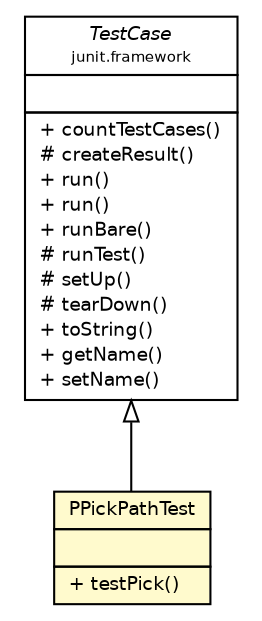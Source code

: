 #!/usr/local/bin/dot
#
# Class diagram 
# Generated by UmlGraph version 4.6 (http://www.spinellis.gr/sw/umlgraph)
#

digraph G {
	edge [fontname="Helvetica",fontsize=10,labelfontname="Helvetica",labelfontsize=10];
	node [fontname="Helvetica",fontsize=10,shape=plaintext];
	// edu.umd.cs.piccolo.util.PPickPathTest
	c98 [label=<<table border="0" cellborder="1" cellspacing="0" cellpadding="2" port="p" bgcolor="lemonChiffon" href="./PPickPathTest.html">
		<tr><td><table border="0" cellspacing="0" cellpadding="1">
			<tr><td> PPickPathTest </td></tr>
		</table></td></tr>
		<tr><td><table border="0" cellspacing="0" cellpadding="1">
			<tr><td align="left">  </td></tr>
		</table></td></tr>
		<tr><td><table border="0" cellspacing="0" cellpadding="1">
			<tr><td align="left"> + testPick() </td></tr>
		</table></td></tr>
		</table>>, fontname="Helvetica", fontcolor="black", fontsize=9.0];
	//edu.umd.cs.piccolo.util.PPickPathTest extends junit.framework.TestCase
	c110:p -> c98:p [dir=back,arrowtail=empty];
	// junit.framework.TestCase
	c110 [label=<<table border="0" cellborder="1" cellspacing="0" cellpadding="2" port="p">
		<tr><td><table border="0" cellspacing="0" cellpadding="1">
			<tr><td><font face="Helvetica-Oblique"> TestCase </font></td></tr>
			<tr><td><font point-size="7.0"> junit.framework </font></td></tr>
		</table></td></tr>
		<tr><td><table border="0" cellspacing="0" cellpadding="1">
			<tr><td align="left">  </td></tr>
		</table></td></tr>
		<tr><td><table border="0" cellspacing="0" cellpadding="1">
			<tr><td align="left"> + countTestCases() </td></tr>
			<tr><td align="left"> # createResult() </td></tr>
			<tr><td align="left"> + run() </td></tr>
			<tr><td align="left"> + run() </td></tr>
			<tr><td align="left"> + runBare() </td></tr>
			<tr><td align="left"> # runTest() </td></tr>
			<tr><td align="left"> # setUp() </td></tr>
			<tr><td align="left"> # tearDown() </td></tr>
			<tr><td align="left"> + toString() </td></tr>
			<tr><td align="left"> + getName() </td></tr>
			<tr><td align="left"> + setName() </td></tr>
		</table></td></tr>
		</table>>, fontname="Helvetica", fontcolor="black", fontsize=9.0];
}

